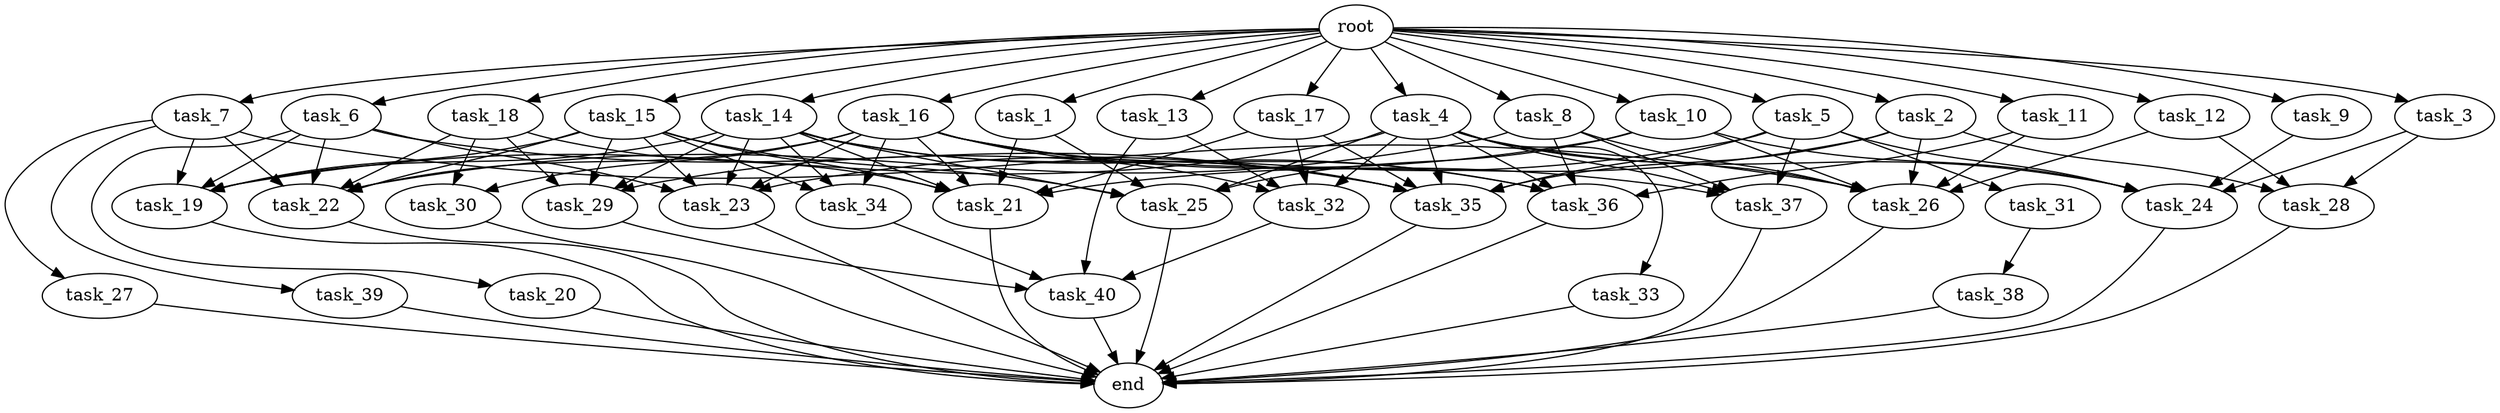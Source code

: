 digraph G {
  root [size="0.000000e+00"];
  task_1 [size="9.767673e+10"];
  task_2 [size="7.768102e+10"];
  task_3 [size="9.212249e+10"];
  task_4 [size="9.789991e+10"];
  task_5 [size="3.405183e+09"];
  task_6 [size="9.877386e+10"];
  task_7 [size="3.700846e+10"];
  task_8 [size="5.339947e+10"];
  task_9 [size="8.793588e+10"];
  task_10 [size="8.526655e+09"];
  task_11 [size="6.589159e+10"];
  task_12 [size="2.460803e+10"];
  task_13 [size="9.352492e+10"];
  task_14 [size="4.486250e+10"];
  task_15 [size="4.085503e+10"];
  task_16 [size="1.005940e+10"];
  task_17 [size="5.262397e+10"];
  task_18 [size="5.719138e+10"];
  task_19 [size="9.781729e+10"];
  task_20 [size="1.530199e+10"];
  task_21 [size="7.645048e+10"];
  task_22 [size="9.153604e+10"];
  task_23 [size="6.419911e+10"];
  task_24 [size="7.712669e+10"];
  task_25 [size="8.495892e+10"];
  task_26 [size="6.826891e+08"];
  task_27 [size="2.479840e+10"];
  task_28 [size="9.393826e+10"];
  task_29 [size="4.908034e+10"];
  task_30 [size="1.206039e+10"];
  task_31 [size="1.634505e+10"];
  task_32 [size="2.256158e+10"];
  task_33 [size="7.263535e+09"];
  task_34 [size="1.942517e+10"];
  task_35 [size="6.605101e+10"];
  task_36 [size="3.158170e+10"];
  task_37 [size="4.047637e+10"];
  task_38 [size="1.283146e+09"];
  task_39 [size="4.962510e+10"];
  task_40 [size="4.959185e+10"];
  end [size="0.000000e+00"];

  root -> task_1 [size="1.000000e-12"];
  root -> task_2 [size="1.000000e-12"];
  root -> task_3 [size="1.000000e-12"];
  root -> task_4 [size="1.000000e-12"];
  root -> task_5 [size="1.000000e-12"];
  root -> task_6 [size="1.000000e-12"];
  root -> task_7 [size="1.000000e-12"];
  root -> task_8 [size="1.000000e-12"];
  root -> task_9 [size="1.000000e-12"];
  root -> task_10 [size="1.000000e-12"];
  root -> task_11 [size="1.000000e-12"];
  root -> task_12 [size="1.000000e-12"];
  root -> task_13 [size="1.000000e-12"];
  root -> task_14 [size="1.000000e-12"];
  root -> task_15 [size="1.000000e-12"];
  root -> task_16 [size="1.000000e-12"];
  root -> task_17 [size="1.000000e-12"];
  root -> task_18 [size="1.000000e-12"];
  task_1 -> task_21 [size="1.092150e+08"];
  task_1 -> task_25 [size="1.699178e+08"];
  task_2 -> task_21 [size="1.092150e+08"];
  task_2 -> task_26 [size="9.752701e+05"];
  task_2 -> task_28 [size="3.131275e+08"];
  task_2 -> task_35 [size="9.435859e+07"];
  task_3 -> task_24 [size="1.542534e+08"];
  task_3 -> task_28 [size="3.131275e+08"];
  task_4 -> task_19 [size="1.956346e+08"];
  task_4 -> task_24 [size="1.542534e+08"];
  task_4 -> task_25 [size="1.699178e+08"];
  task_4 -> task_26 [size="9.752701e+05"];
  task_4 -> task_32 [size="5.640394e+07"];
  task_4 -> task_33 [size="7.263535e+07"];
  task_4 -> task_35 [size="9.435859e+07"];
  task_4 -> task_36 [size="6.316339e+07"];
  task_4 -> task_37 [size="1.011909e+08"];
  task_5 -> task_23 [size="1.283982e+08"];
  task_5 -> task_24 [size="1.542534e+08"];
  task_5 -> task_31 [size="1.634505e+08"];
  task_5 -> task_35 [size="9.435859e+07"];
  task_5 -> task_37 [size="1.011909e+08"];
  task_6 -> task_19 [size="1.956346e+08"];
  task_6 -> task_20 [size="1.530199e+08"];
  task_6 -> task_22 [size="1.525601e+08"];
  task_6 -> task_23 [size="1.283982e+08"];
  task_6 -> task_35 [size="9.435859e+07"];
  task_7 -> task_19 [size="1.956346e+08"];
  task_7 -> task_22 [size="1.525601e+08"];
  task_7 -> task_26 [size="9.752701e+05"];
  task_7 -> task_27 [size="2.479840e+08"];
  task_7 -> task_39 [size="4.962510e+08"];
  task_8 -> task_22 [size="1.525601e+08"];
  task_8 -> task_26 [size="9.752701e+05"];
  task_8 -> task_36 [size="6.316339e+07"];
  task_8 -> task_37 [size="1.011909e+08"];
  task_9 -> task_24 [size="1.542534e+08"];
  task_10 -> task_24 [size="1.542534e+08"];
  task_10 -> task_25 [size="1.699178e+08"];
  task_10 -> task_26 [size="9.752701e+05"];
  task_10 -> task_29 [size="1.227009e+08"];
  task_11 -> task_26 [size="9.752701e+05"];
  task_11 -> task_36 [size="6.316339e+07"];
  task_12 -> task_26 [size="9.752701e+05"];
  task_12 -> task_28 [size="3.131275e+08"];
  task_13 -> task_32 [size="5.640394e+07"];
  task_13 -> task_40 [size="1.239796e+08"];
  task_14 -> task_19 [size="1.956346e+08"];
  task_14 -> task_21 [size="1.092150e+08"];
  task_14 -> task_23 [size="1.283982e+08"];
  task_14 -> task_25 [size="1.699178e+08"];
  task_14 -> task_29 [size="1.227009e+08"];
  task_14 -> task_34 [size="6.475058e+07"];
  task_14 -> task_35 [size="9.435859e+07"];
  task_14 -> task_36 [size="6.316339e+07"];
  task_15 -> task_19 [size="1.956346e+08"];
  task_15 -> task_21 [size="1.092150e+08"];
  task_15 -> task_22 [size="1.525601e+08"];
  task_15 -> task_23 [size="1.283982e+08"];
  task_15 -> task_25 [size="1.699178e+08"];
  task_15 -> task_29 [size="1.227009e+08"];
  task_15 -> task_34 [size="6.475058e+07"];
  task_16 -> task_21 [size="1.092150e+08"];
  task_16 -> task_22 [size="1.525601e+08"];
  task_16 -> task_23 [size="1.283982e+08"];
  task_16 -> task_30 [size="6.030196e+07"];
  task_16 -> task_32 [size="5.640394e+07"];
  task_16 -> task_34 [size="6.475058e+07"];
  task_16 -> task_35 [size="9.435859e+07"];
  task_16 -> task_36 [size="6.316339e+07"];
  task_16 -> task_37 [size="1.011909e+08"];
  task_17 -> task_21 [size="1.092150e+08"];
  task_17 -> task_32 [size="5.640394e+07"];
  task_17 -> task_35 [size="9.435859e+07"];
  task_18 -> task_21 [size="1.092150e+08"];
  task_18 -> task_22 [size="1.525601e+08"];
  task_18 -> task_29 [size="1.227009e+08"];
  task_18 -> task_30 [size="6.030196e+07"];
  task_19 -> end [size="1.000000e-12"];
  task_20 -> end [size="1.000000e-12"];
  task_21 -> end [size="1.000000e-12"];
  task_22 -> end [size="1.000000e-12"];
  task_23 -> end [size="1.000000e-12"];
  task_24 -> end [size="1.000000e-12"];
  task_25 -> end [size="1.000000e-12"];
  task_26 -> end [size="1.000000e-12"];
  task_27 -> end [size="1.000000e-12"];
  task_28 -> end [size="1.000000e-12"];
  task_29 -> task_40 [size="1.239796e+08"];
  task_30 -> end [size="1.000000e-12"];
  task_31 -> task_38 [size="1.283146e+07"];
  task_32 -> task_40 [size="1.239796e+08"];
  task_33 -> end [size="1.000000e-12"];
  task_34 -> task_40 [size="1.239796e+08"];
  task_35 -> end [size="1.000000e-12"];
  task_36 -> end [size="1.000000e-12"];
  task_37 -> end [size="1.000000e-12"];
  task_38 -> end [size="1.000000e-12"];
  task_39 -> end [size="1.000000e-12"];
  task_40 -> end [size="1.000000e-12"];
}
